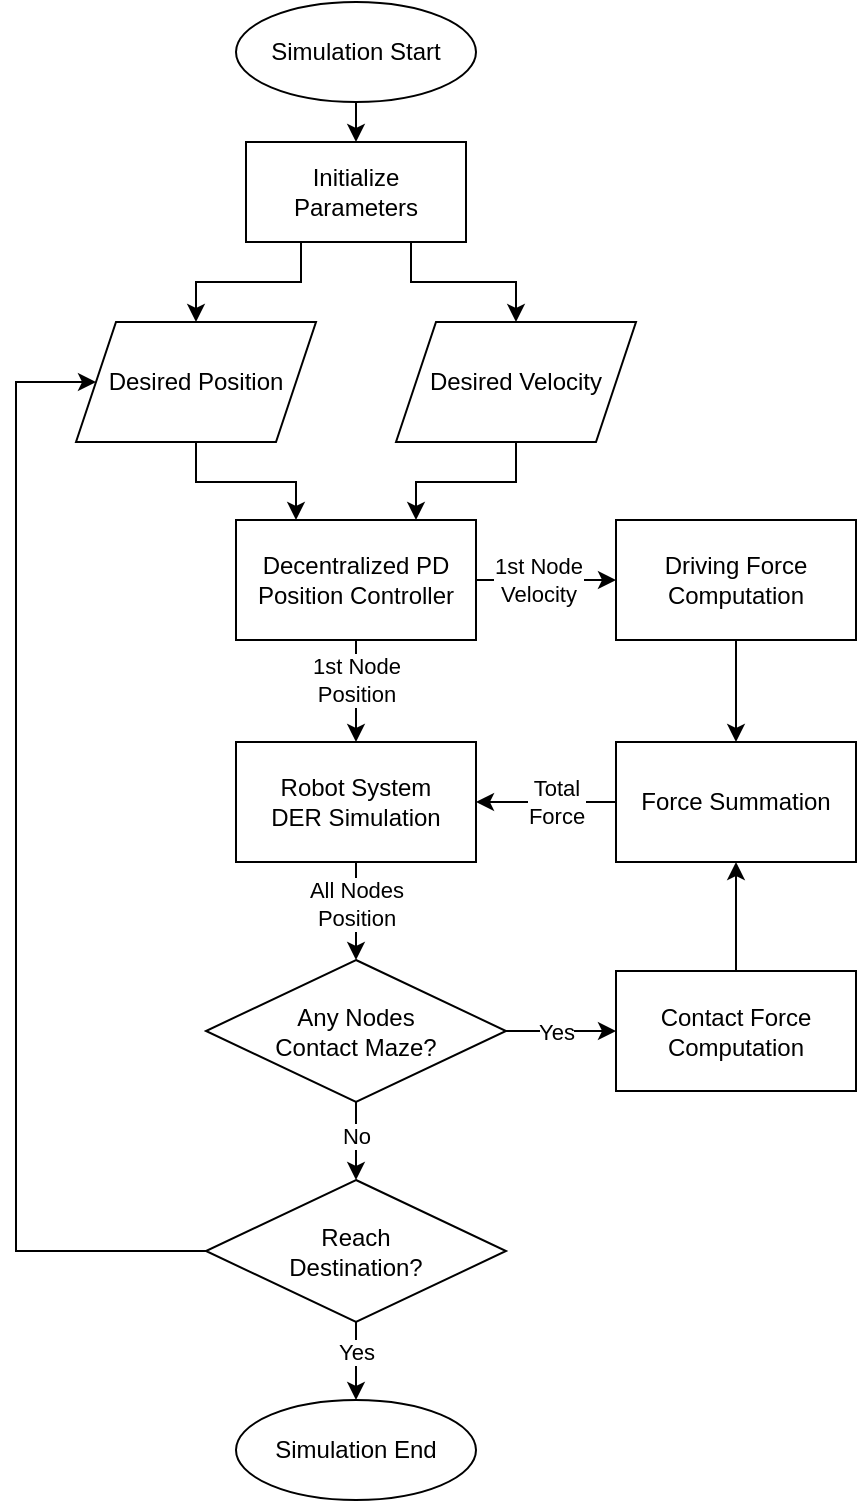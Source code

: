 <mxfile version="18.2.0" type="device"><diagram id="C5RBs43oDa-KdzZeNtuy" name="Page-1"><mxGraphModel dx="1017" dy="927" grid="1" gridSize="10" guides="1" tooltips="1" connect="1" arrows="1" fold="1" page="1" pageScale="1" pageWidth="827" pageHeight="1169" math="0" shadow="0"><root><mxCell id="WIyWlLk6GJQsqaUBKTNV-0"/><mxCell id="WIyWlLk6GJQsqaUBKTNV-1" parent="WIyWlLk6GJQsqaUBKTNV-0"/><mxCell id="M2q-m7pY_txA_Ze_Mszb-9" style="edgeStyle=orthogonalEdgeStyle;rounded=0;orthogonalLoop=1;jettySize=auto;html=1;exitX=0.5;exitY=1;exitDx=0;exitDy=0;entryX=0.5;entryY=0;entryDx=0;entryDy=0;" parent="WIyWlLk6GJQsqaUBKTNV-1" source="avf5WzdsGy2TMb6OzjQW-0" target="Kg_n0szuzmKHBpvW56eu-0" edge="1"><mxGeometry relative="1" as="geometry"/></mxCell><mxCell id="avf5WzdsGy2TMb6OzjQW-0" value="Simulation Start" style="ellipse;whiteSpace=wrap;html=1;" parent="WIyWlLk6GJQsqaUBKTNV-1" vertex="1"><mxGeometry x="340" y="41" width="120" height="50" as="geometry"/></mxCell><mxCell id="k_5qVv6HBmocBDCs8Lyh-1" style="edgeStyle=orthogonalEdgeStyle;rounded=0;orthogonalLoop=1;jettySize=auto;html=1;exitX=0.25;exitY=1;exitDx=0;exitDy=0;" edge="1" parent="WIyWlLk6GJQsqaUBKTNV-1" source="Kg_n0szuzmKHBpvW56eu-0" target="M2q-m7pY_txA_Ze_Mszb-0"><mxGeometry relative="1" as="geometry"/></mxCell><mxCell id="k_5qVv6HBmocBDCs8Lyh-2" style="edgeStyle=orthogonalEdgeStyle;rounded=0;orthogonalLoop=1;jettySize=auto;html=1;exitX=0.75;exitY=1;exitDx=0;exitDy=0;" edge="1" parent="WIyWlLk6GJQsqaUBKTNV-1" source="Kg_n0szuzmKHBpvW56eu-0" target="M2q-m7pY_txA_Ze_Mszb-1"><mxGeometry relative="1" as="geometry"/></mxCell><mxCell id="Kg_n0szuzmKHBpvW56eu-0" value="Initialize Parameters" style="rounded=0;whiteSpace=wrap;html=1;" parent="WIyWlLk6GJQsqaUBKTNV-1" vertex="1"><mxGeometry x="345" y="111" width="110" height="50" as="geometry"/></mxCell><mxCell id="k_5qVv6HBmocBDCs8Lyh-4" style="edgeStyle=orthogonalEdgeStyle;rounded=0;orthogonalLoop=1;jettySize=auto;html=1;exitX=0.5;exitY=1;exitDx=0;exitDy=0;entryX=0.25;entryY=0;entryDx=0;entryDy=0;" edge="1" parent="WIyWlLk6GJQsqaUBKTNV-1" source="M2q-m7pY_txA_Ze_Mszb-0" target="k_5qVv6HBmocBDCs8Lyh-3"><mxGeometry relative="1" as="geometry"/></mxCell><mxCell id="M2q-m7pY_txA_Ze_Mszb-0" value="Desired Position" style="shape=parallelogram;perimeter=parallelogramPerimeter;whiteSpace=wrap;html=1;fixedSize=1;" parent="WIyWlLk6GJQsqaUBKTNV-1" vertex="1"><mxGeometry x="260" y="201" width="120" height="60" as="geometry"/></mxCell><mxCell id="k_5qVv6HBmocBDCs8Lyh-5" style="edgeStyle=orthogonalEdgeStyle;rounded=0;orthogonalLoop=1;jettySize=auto;html=1;exitX=0.5;exitY=1;exitDx=0;exitDy=0;entryX=0.75;entryY=0;entryDx=0;entryDy=0;" edge="1" parent="WIyWlLk6GJQsqaUBKTNV-1" source="M2q-m7pY_txA_Ze_Mszb-1" target="k_5qVv6HBmocBDCs8Lyh-3"><mxGeometry relative="1" as="geometry"/></mxCell><mxCell id="M2q-m7pY_txA_Ze_Mszb-1" value="Desired Velocity" style="shape=parallelogram;perimeter=parallelogramPerimeter;whiteSpace=wrap;html=1;fixedSize=1;" parent="WIyWlLk6GJQsqaUBKTNV-1" vertex="1"><mxGeometry x="420" y="201" width="120" height="60" as="geometry"/></mxCell><mxCell id="k_5qVv6HBmocBDCs8Lyh-7" value="" style="edgeStyle=orthogonalEdgeStyle;rounded=0;orthogonalLoop=1;jettySize=auto;html=1;" edge="1" parent="WIyWlLk6GJQsqaUBKTNV-1" source="M2q-m7pY_txA_Ze_Mszb-10" target="M2q-m7pY_txA_Ze_Mszb-17"><mxGeometry relative="1" as="geometry"><Array as="points"><mxPoint x="400" y="500"/><mxPoint x="400" y="500"/></Array></mxGeometry></mxCell><mxCell id="k_5qVv6HBmocBDCs8Lyh-11" value="All Nodes&lt;br&gt;Position" style="edgeLabel;html=1;align=center;verticalAlign=middle;resizable=0;points=[];" vertex="1" connectable="0" parent="k_5qVv6HBmocBDCs8Lyh-7"><mxGeometry x="-0.161" relative="1" as="geometry"><mxPoint as="offset"/></mxGeometry></mxCell><mxCell id="M2q-m7pY_txA_Ze_Mszb-10" value="Robot System&lt;br&gt;DER Simulation" style="rounded=0;whiteSpace=wrap;html=1;" parent="WIyWlLk6GJQsqaUBKTNV-1" vertex="1"><mxGeometry x="340" y="411" width="120" height="60" as="geometry"/></mxCell><mxCell id="k_5qVv6HBmocBDCs8Lyh-13" value="" style="edgeStyle=orthogonalEdgeStyle;rounded=0;orthogonalLoop=1;jettySize=auto;html=1;" edge="1" parent="WIyWlLk6GJQsqaUBKTNV-1" source="M2q-m7pY_txA_Ze_Mszb-17" target="k_5qVv6HBmocBDCs8Lyh-12"><mxGeometry relative="1" as="geometry"/></mxCell><mxCell id="k_5qVv6HBmocBDCs8Lyh-14" value="No" style="edgeLabel;html=1;align=center;verticalAlign=middle;resizable=0;points=[];" vertex="1" connectable="0" parent="k_5qVv6HBmocBDCs8Lyh-13"><mxGeometry x="-0.201" relative="1" as="geometry"><mxPoint as="offset"/></mxGeometry></mxCell><mxCell id="k_5qVv6HBmocBDCs8Lyh-16" value="" style="edgeStyle=orthogonalEdgeStyle;rounded=0;orthogonalLoop=1;jettySize=auto;html=1;" edge="1" parent="WIyWlLk6GJQsqaUBKTNV-1" source="M2q-m7pY_txA_Ze_Mszb-17" target="M2q-m7pY_txA_Ze_Mszb-19"><mxGeometry relative="1" as="geometry"/></mxCell><mxCell id="k_5qVv6HBmocBDCs8Lyh-23" value="Yes" style="edgeLabel;html=1;align=center;verticalAlign=middle;resizable=0;points=[];" vertex="1" connectable="0" parent="k_5qVv6HBmocBDCs8Lyh-16"><mxGeometry x="-0.222" y="-1" relative="1" as="geometry"><mxPoint x="3" y="-1" as="offset"/></mxGeometry></mxCell><mxCell id="M2q-m7pY_txA_Ze_Mszb-17" value="Any Nodes &lt;br&gt;Contact Maze?" style="rhombus;whiteSpace=wrap;html=1;" parent="WIyWlLk6GJQsqaUBKTNV-1" vertex="1"><mxGeometry x="325" y="520" width="150" height="71" as="geometry"/></mxCell><mxCell id="k_5qVv6HBmocBDCs8Lyh-19" value="" style="edgeStyle=orthogonalEdgeStyle;rounded=0;orthogonalLoop=1;jettySize=auto;html=1;" edge="1" parent="WIyWlLk6GJQsqaUBKTNV-1" source="M2q-m7pY_txA_Ze_Mszb-18" target="M2q-m7pY_txA_Ze_Mszb-38"><mxGeometry relative="1" as="geometry"/></mxCell><mxCell id="M2q-m7pY_txA_Ze_Mszb-18" value="Driving Force Computation" style="rounded=0;whiteSpace=wrap;html=1;" parent="WIyWlLk6GJQsqaUBKTNV-1" vertex="1"><mxGeometry x="530" y="300" width="120" height="60" as="geometry"/></mxCell><mxCell id="k_5qVv6HBmocBDCs8Lyh-17" value="" style="edgeStyle=orthogonalEdgeStyle;rounded=0;orthogonalLoop=1;jettySize=auto;html=1;" edge="1" parent="WIyWlLk6GJQsqaUBKTNV-1" source="M2q-m7pY_txA_Ze_Mszb-19" target="M2q-m7pY_txA_Ze_Mszb-38"><mxGeometry relative="1" as="geometry"/></mxCell><mxCell id="M2q-m7pY_txA_Ze_Mszb-19" value="Contact Force Computation" style="rounded=0;whiteSpace=wrap;html=1;" parent="WIyWlLk6GJQsqaUBKTNV-1" vertex="1"><mxGeometry x="530" y="525.5" width="120" height="60" as="geometry"/></mxCell><mxCell id="k_5qVv6HBmocBDCs8Lyh-18" style="edgeStyle=orthogonalEdgeStyle;rounded=0;orthogonalLoop=1;jettySize=auto;html=1;" edge="1" parent="WIyWlLk6GJQsqaUBKTNV-1" source="M2q-m7pY_txA_Ze_Mszb-38" target="M2q-m7pY_txA_Ze_Mszb-10"><mxGeometry relative="1" as="geometry"/></mxCell><mxCell id="k_5qVv6HBmocBDCs8Lyh-22" value="Total&lt;br&gt;Force" style="edgeLabel;html=1;align=center;verticalAlign=middle;resizable=0;points=[];" vertex="1" connectable="0" parent="k_5qVv6HBmocBDCs8Lyh-18"><mxGeometry x="-0.131" y="1" relative="1" as="geometry"><mxPoint y="-1" as="offset"/></mxGeometry></mxCell><mxCell id="M2q-m7pY_txA_Ze_Mszb-38" value="Force Summation" style="rounded=0;whiteSpace=wrap;html=1;" parent="WIyWlLk6GJQsqaUBKTNV-1" vertex="1"><mxGeometry x="530" y="411" width="120" height="60" as="geometry"/></mxCell><mxCell id="M2q-m7pY_txA_Ze_Mszb-44" value="Simulation End" style="ellipse;whiteSpace=wrap;html=1;" parent="WIyWlLk6GJQsqaUBKTNV-1" vertex="1"><mxGeometry x="340" y="740" width="120" height="50" as="geometry"/></mxCell><mxCell id="k_5qVv6HBmocBDCs8Lyh-6" value="" style="edgeStyle=orthogonalEdgeStyle;rounded=0;orthogonalLoop=1;jettySize=auto;html=1;" edge="1" parent="WIyWlLk6GJQsqaUBKTNV-1" source="k_5qVv6HBmocBDCs8Lyh-3" target="M2q-m7pY_txA_Ze_Mszb-10"><mxGeometry relative="1" as="geometry"><Array as="points"><mxPoint x="400" y="380"/><mxPoint x="400" y="380"/></Array></mxGeometry></mxCell><mxCell id="k_5qVv6HBmocBDCs8Lyh-8" value="1st Node&lt;br&gt;Position" style="edgeLabel;html=1;align=center;verticalAlign=middle;resizable=0;points=[];" vertex="1" connectable="0" parent="k_5qVv6HBmocBDCs8Lyh-6"><mxGeometry x="-0.288" y="1" relative="1" as="geometry"><mxPoint x="-1" y="2" as="offset"/></mxGeometry></mxCell><mxCell id="k_5qVv6HBmocBDCs8Lyh-20" value="" style="edgeStyle=orthogonalEdgeStyle;rounded=0;orthogonalLoop=1;jettySize=auto;html=1;" edge="1" parent="WIyWlLk6GJQsqaUBKTNV-1" source="k_5qVv6HBmocBDCs8Lyh-3" target="M2q-m7pY_txA_Ze_Mszb-18"><mxGeometry relative="1" as="geometry"/></mxCell><mxCell id="k_5qVv6HBmocBDCs8Lyh-21" value="1st Node&lt;br&gt;Velocity" style="edgeLabel;html=1;align=center;verticalAlign=middle;resizable=0;points=[];" vertex="1" connectable="0" parent="k_5qVv6HBmocBDCs8Lyh-20"><mxGeometry x="-0.278" relative="1" as="geometry"><mxPoint x="5" as="offset"/></mxGeometry></mxCell><mxCell id="k_5qVv6HBmocBDCs8Lyh-3" value="Decentralized PD Position Controller" style="rounded=0;whiteSpace=wrap;html=1;" vertex="1" parent="WIyWlLk6GJQsqaUBKTNV-1"><mxGeometry x="340" y="300" width="120" height="60" as="geometry"/></mxCell><mxCell id="k_5qVv6HBmocBDCs8Lyh-15" value="" style="edgeStyle=orthogonalEdgeStyle;rounded=0;orthogonalLoop=1;jettySize=auto;html=1;" edge="1" parent="WIyWlLk6GJQsqaUBKTNV-1" source="k_5qVv6HBmocBDCs8Lyh-12" target="M2q-m7pY_txA_Ze_Mszb-44"><mxGeometry relative="1" as="geometry"/></mxCell><mxCell id="k_5qVv6HBmocBDCs8Lyh-24" value="Yes" style="edgeLabel;html=1;align=center;verticalAlign=middle;resizable=0;points=[];" vertex="1" connectable="0" parent="k_5qVv6HBmocBDCs8Lyh-15"><mxGeometry x="-0.296" relative="1" as="geometry"><mxPoint as="offset"/></mxGeometry></mxCell><mxCell id="k_5qVv6HBmocBDCs8Lyh-25" style="edgeStyle=orthogonalEdgeStyle;rounded=0;orthogonalLoop=1;jettySize=auto;html=1;entryX=0;entryY=0.5;entryDx=0;entryDy=0;" edge="1" parent="WIyWlLk6GJQsqaUBKTNV-1" source="k_5qVv6HBmocBDCs8Lyh-12" target="M2q-m7pY_txA_Ze_Mszb-0"><mxGeometry relative="1" as="geometry"><Array as="points"><mxPoint x="230" y="666"/><mxPoint x="230" y="231"/></Array></mxGeometry></mxCell><mxCell id="k_5qVv6HBmocBDCs8Lyh-12" value="Reach&lt;br&gt;Destination?" style="rhombus;whiteSpace=wrap;html=1;" vertex="1" parent="WIyWlLk6GJQsqaUBKTNV-1"><mxGeometry x="325" y="630" width="150" height="71" as="geometry"/></mxCell></root></mxGraphModel></diagram></mxfile>